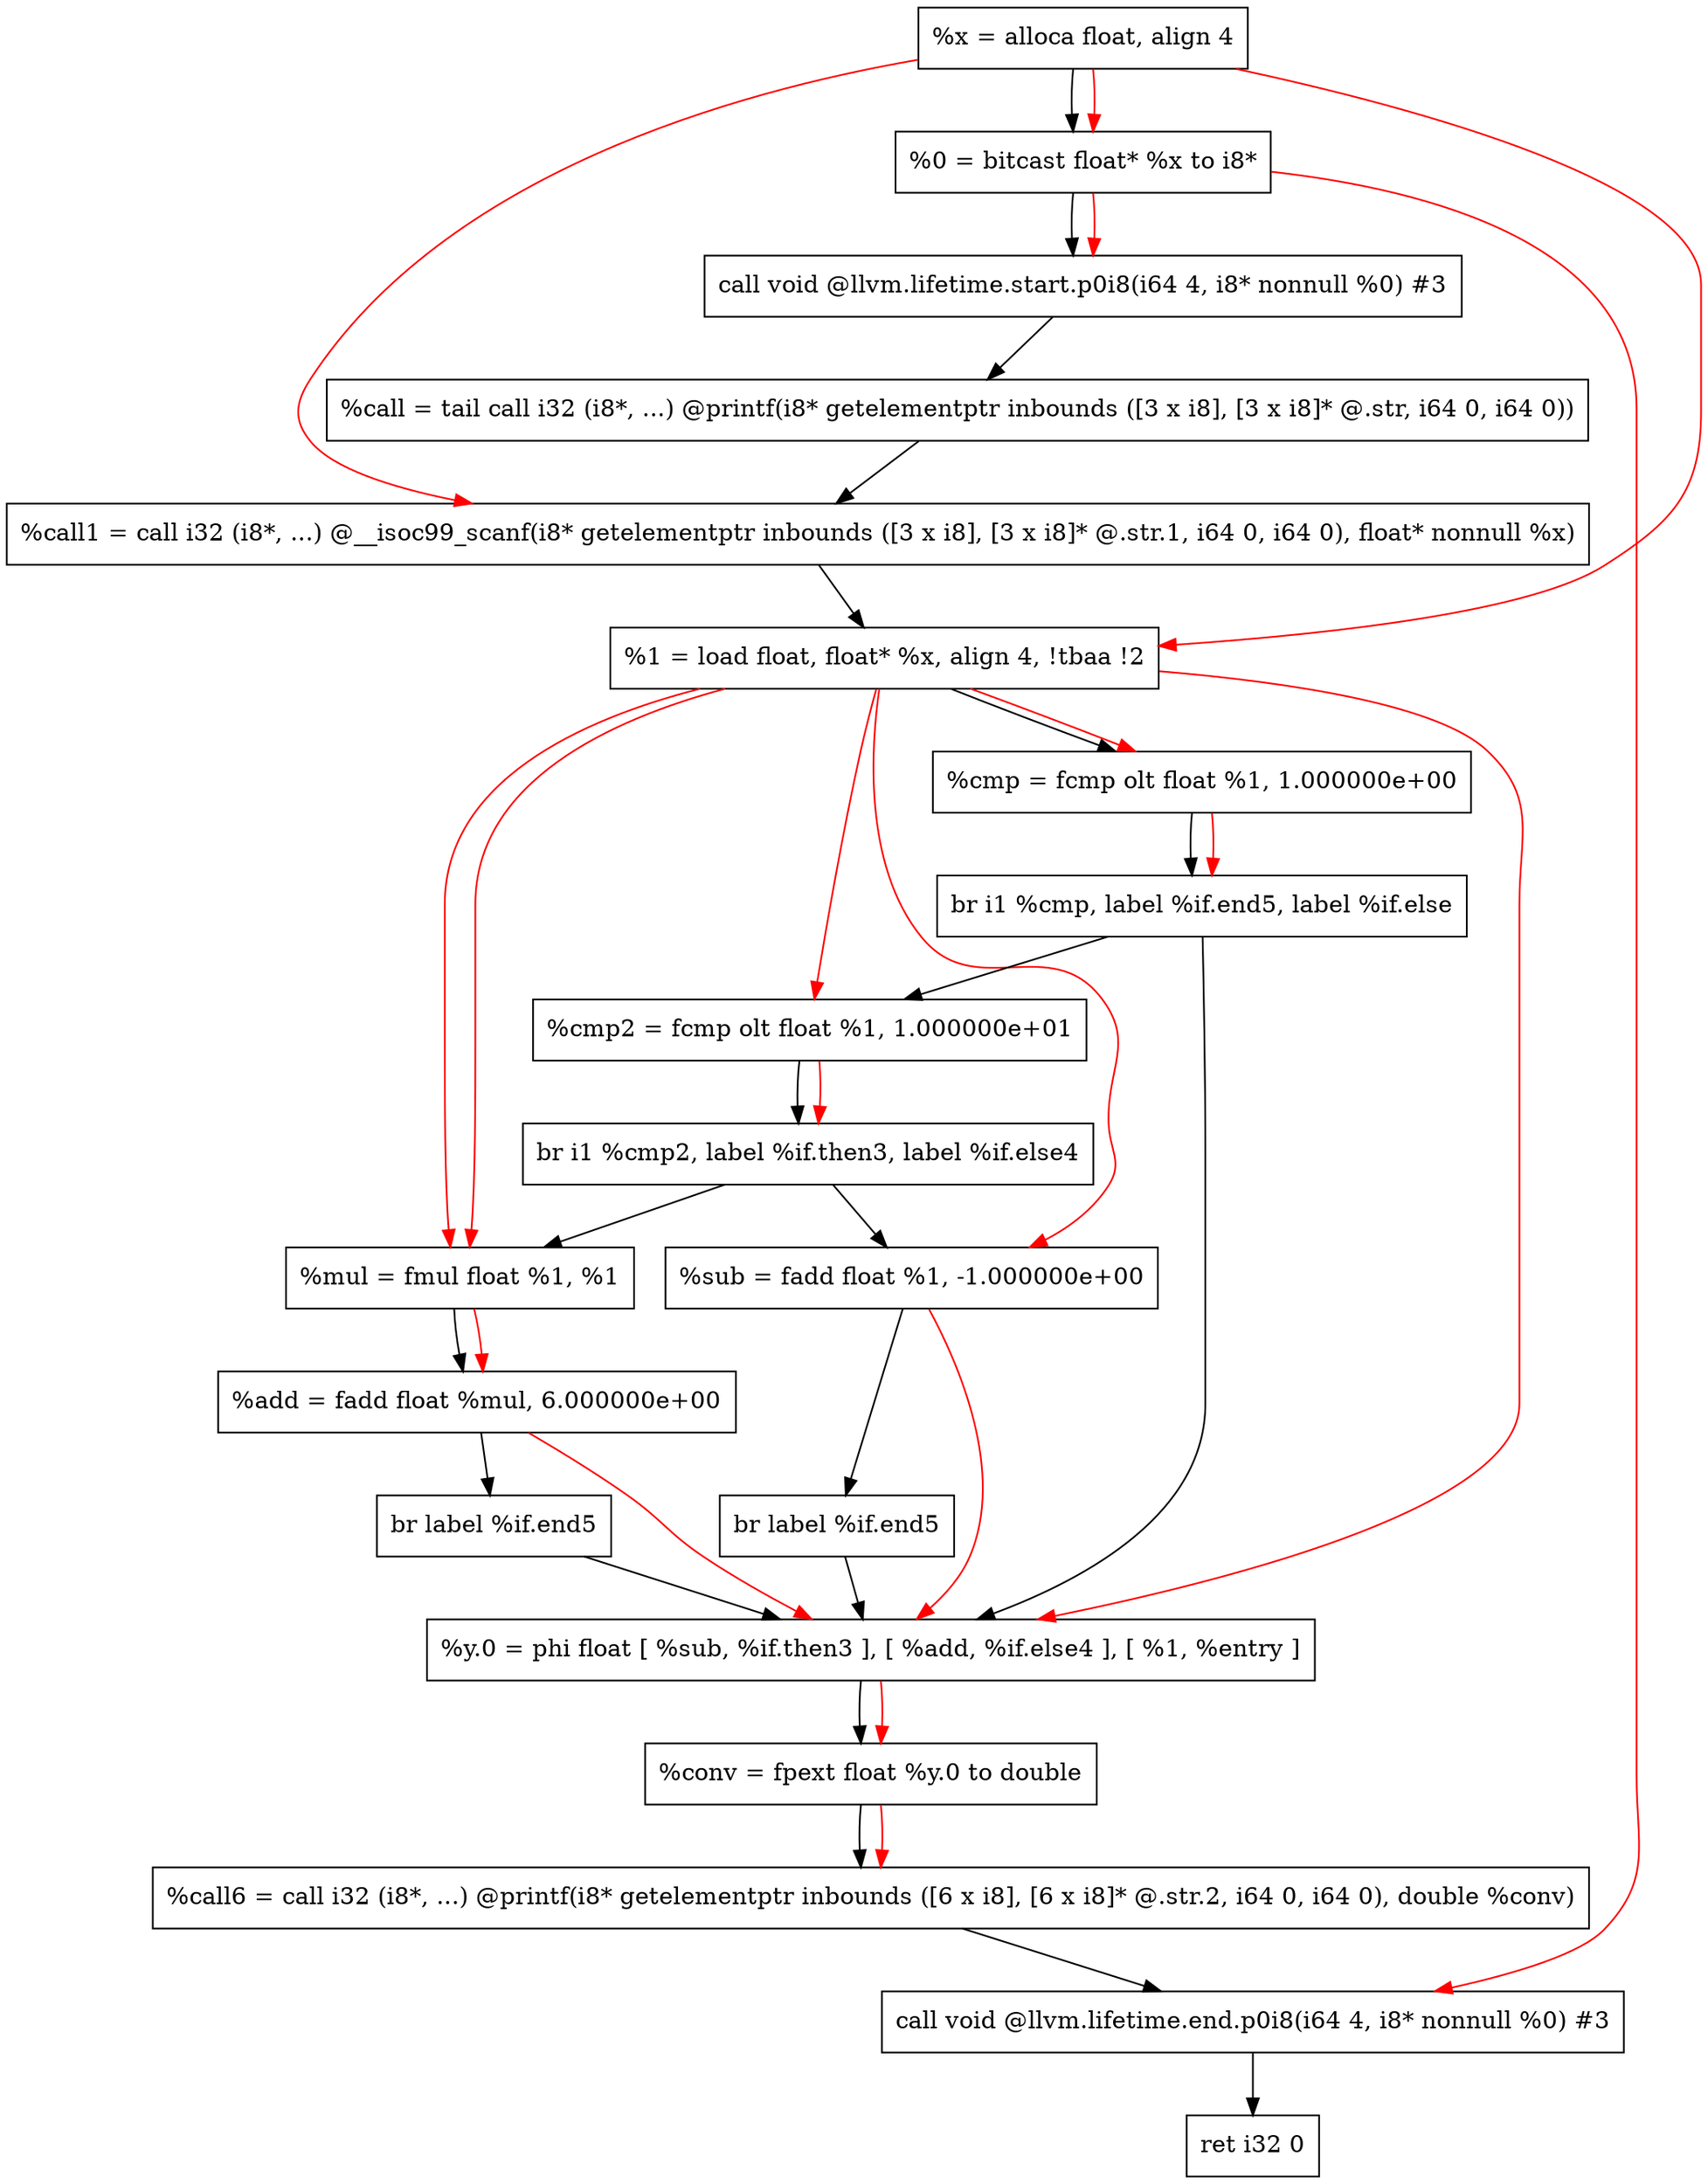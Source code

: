 digraph "CDFG for'func' function" {
	Node0x5556d4f9db98[shape=record, label="  %x = alloca float, align 4"];
	Node0x5556d4f9e258[shape=record, label="  %0 = bitcast float* %x to i8*"];
	Node0x5556d4f9e6b8[shape=record, label="  call void @llvm.lifetime.start.p0i8(i64 4, i8* nonnull %0) #3"];
	Node0x5556d4f9ead0[shape=record, label="  %call = tail call i32 (i8*, ...) @printf(i8* getelementptr inbounds ([3 x i8], [3 x i8]* @.str, i64 0, i64 0))"];
	Node0x5556d4f9ed38[shape=record, label="  %call1 = call i32 (i8*, ...) @__isoc99_scanf(i8* getelementptr inbounds ([3 x i8], [3 x i8]* @.str.1, i64 0, i64 0), float* nonnull %x)"];
	Node0x5556d4f9edf8[shape=record, label="  %1 = load float, float* %x, align 4, !tbaa !2"];
	Node0x5556d4fa0790[shape=record, label="  %cmp = fcmp olt float %1, 1.000000e+00"];
	Node0x5556d4f33468[shape=record, label="  br i1 %cmp, label %if.end5, label %if.else"];
	Node0x5556d4fa0a00[shape=record, label="  %cmp2 = fcmp olt float %1, 1.000000e+01"];
	Node0x5556d4f33588[shape=record, label="  br i1 %cmp2, label %if.then3, label %if.else4"];
	Node0x5556d4fa0c30[shape=record, label="  %sub = fadd float %1, -1.000000e+00"];
	Node0x5556d4fa0928[shape=record, label="  br label %if.end5"];
	Node0x5556d4fa0ca0[shape=record, label="  %mul = fmul float %1, %1"];
	Node0x5556d4fa0d90[shape=record, label="  %add = fadd float %mul, 6.000000e+00"];
	Node0x5556d4fa0b58[shape=record, label="  br label %if.end5"];
	Node0x5556d4fa0f78[shape=record, label="  %y.0 = phi float [ %sub, %if.then3 ], [ %add, %if.else4 ], [ %1, %entry ]"];
	Node0x5556d4fa0858[shape=record, label="  %conv = fpext float %y.0 to double"];
	Node0x5556d4fa1158[shape=record, label="  %call6 = call i32 (i8*, ...) @printf(i8* getelementptr inbounds ([6 x i8], [6 x i8]* @.str.2, i64 0, i64 0), double %conv)"];
	Node0x5556d4fa1428[shape=record, label="  call void @llvm.lifetime.end.p0i8(i64 4, i8* nonnull %0) #3"];
	Node0x5556d4fa14e8[shape=record, label="  ret i32 0"];
	Node0x5556d4f9db98 -> Node0x5556d4f9e258
	Node0x5556d4f9e258 -> Node0x5556d4f9e6b8
	Node0x5556d4f9e6b8 -> Node0x5556d4f9ead0
	Node0x5556d4f9ead0 -> Node0x5556d4f9ed38
	Node0x5556d4f9ed38 -> Node0x5556d4f9edf8
	Node0x5556d4f9edf8 -> Node0x5556d4fa0790
	Node0x5556d4fa0790 -> Node0x5556d4f33468
	Node0x5556d4f33468 -> Node0x5556d4fa0f78
	Node0x5556d4f33468 -> Node0x5556d4fa0a00
	Node0x5556d4fa0a00 -> Node0x5556d4f33588
	Node0x5556d4f33588 -> Node0x5556d4fa0c30
	Node0x5556d4f33588 -> Node0x5556d4fa0ca0
	Node0x5556d4fa0c30 -> Node0x5556d4fa0928
	Node0x5556d4fa0928 -> Node0x5556d4fa0f78
	Node0x5556d4fa0ca0 -> Node0x5556d4fa0d90
	Node0x5556d4fa0d90 -> Node0x5556d4fa0b58
	Node0x5556d4fa0b58 -> Node0x5556d4fa0f78
	Node0x5556d4fa0f78 -> Node0x5556d4fa0858
	Node0x5556d4fa0858 -> Node0x5556d4fa1158
	Node0x5556d4fa1158 -> Node0x5556d4fa1428
	Node0x5556d4fa1428 -> Node0x5556d4fa14e8
edge [color=red]
	Node0x5556d4f9db98 -> Node0x5556d4f9e258
	Node0x5556d4f9e258 -> Node0x5556d4f9e6b8
	Node0x5556d4f9db98 -> Node0x5556d4f9ed38
	Node0x5556d4f9db98 -> Node0x5556d4f9edf8
	Node0x5556d4f9edf8 -> Node0x5556d4fa0790
	Node0x5556d4fa0790 -> Node0x5556d4f33468
	Node0x5556d4f9edf8 -> Node0x5556d4fa0a00
	Node0x5556d4fa0a00 -> Node0x5556d4f33588
	Node0x5556d4f9edf8 -> Node0x5556d4fa0c30
	Node0x5556d4f9edf8 -> Node0x5556d4fa0ca0
	Node0x5556d4f9edf8 -> Node0x5556d4fa0ca0
	Node0x5556d4fa0ca0 -> Node0x5556d4fa0d90
	Node0x5556d4fa0c30 -> Node0x5556d4fa0f78
	Node0x5556d4fa0d90 -> Node0x5556d4fa0f78
	Node0x5556d4f9edf8 -> Node0x5556d4fa0f78
	Node0x5556d4fa0f78 -> Node0x5556d4fa0858
	Node0x5556d4fa0858 -> Node0x5556d4fa1158
	Node0x5556d4f9e258 -> Node0x5556d4fa1428
}
